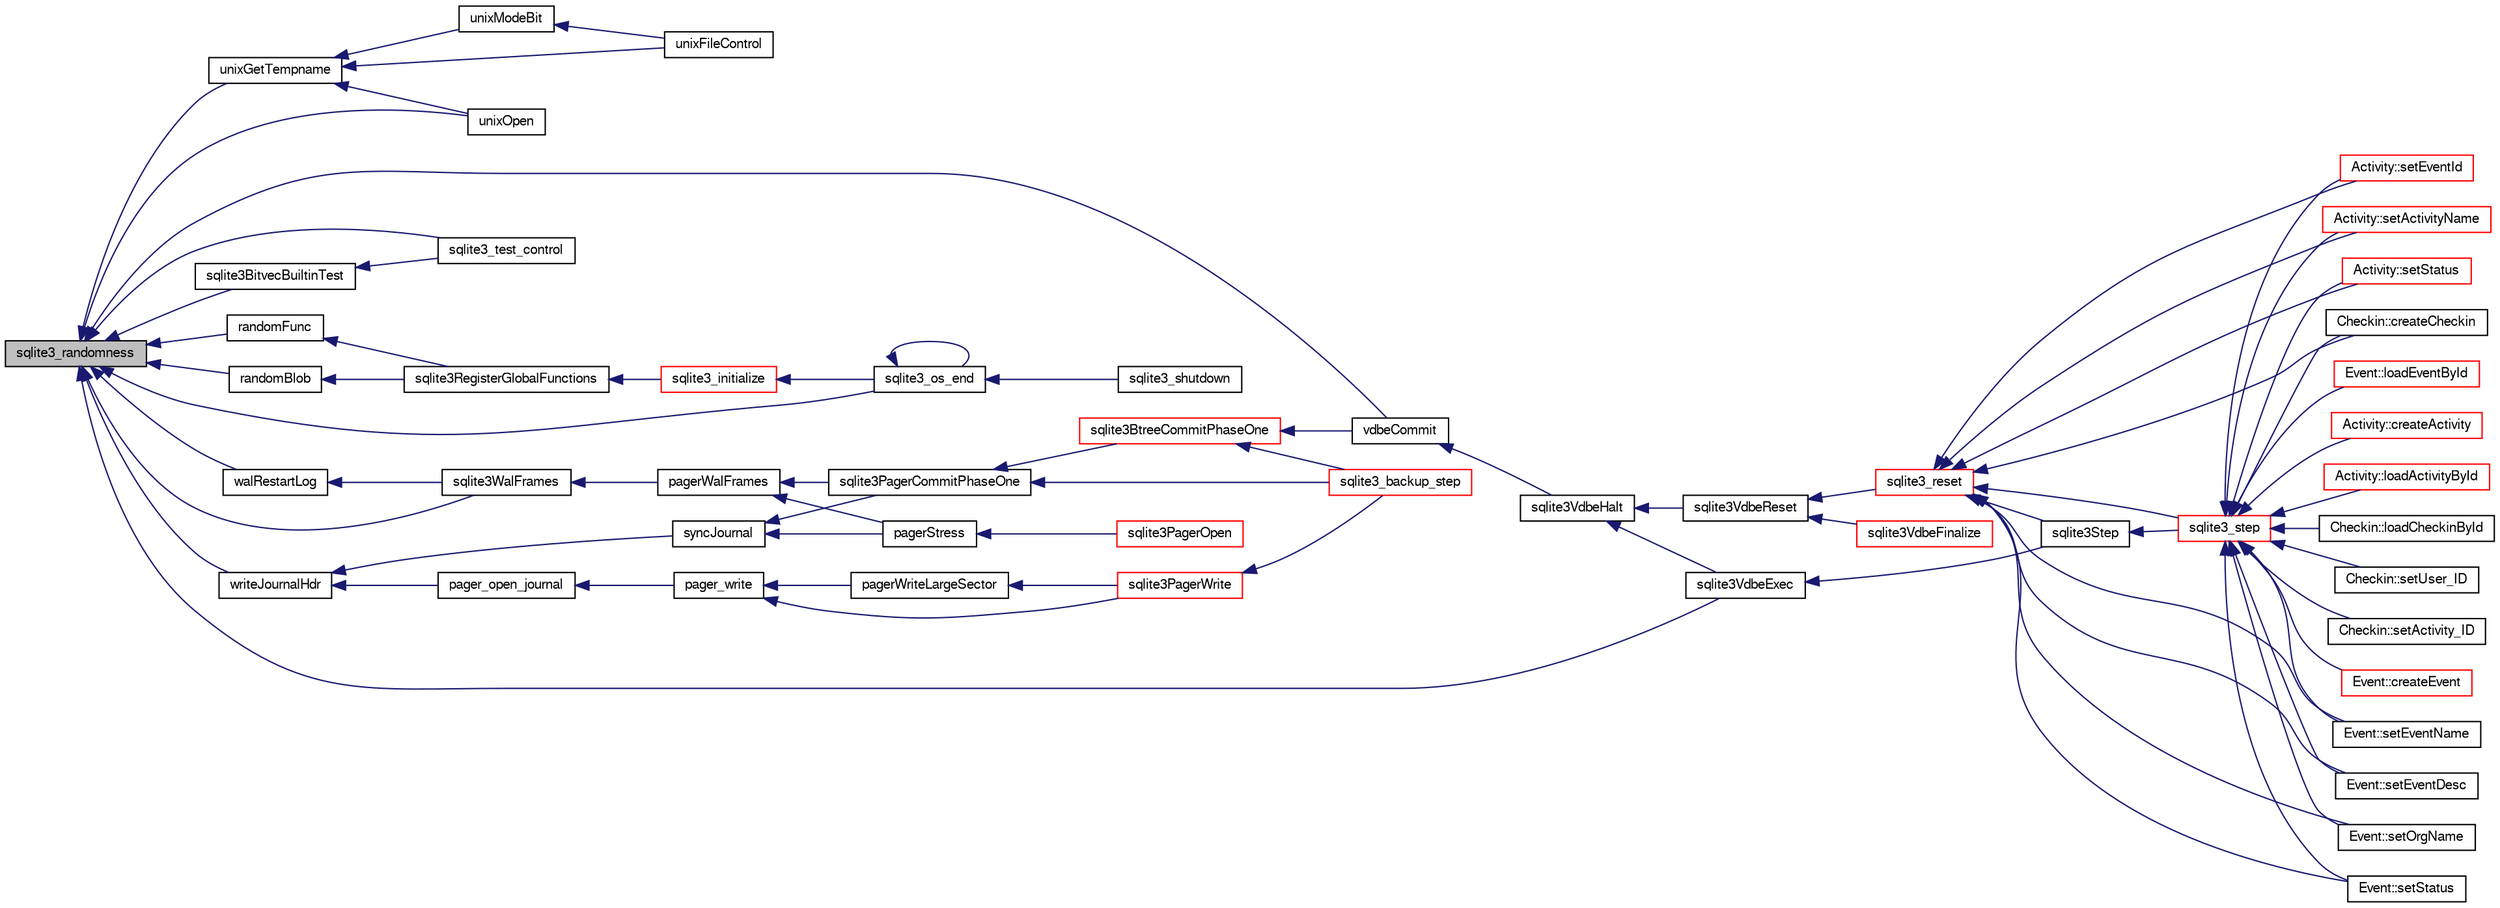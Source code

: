 digraph "sqlite3_randomness"
{
  edge [fontname="FreeSans",fontsize="10",labelfontname="FreeSans",labelfontsize="10"];
  node [fontname="FreeSans",fontsize="10",shape=record];
  rankdir="LR";
  Node58860 [label="sqlite3_randomness",height=0.2,width=0.4,color="black", fillcolor="grey75", style="filled", fontcolor="black"];
  Node58860 -> Node58861 [dir="back",color="midnightblue",fontsize="10",style="solid",fontname="FreeSans"];
  Node58861 [label="unixGetTempname",height=0.2,width=0.4,color="black", fillcolor="white", style="filled",URL="$sqlite3_8c.html#ad53f02dff404aec729bd406c00998d12"];
  Node58861 -> Node58862 [dir="back",color="midnightblue",fontsize="10",style="solid",fontname="FreeSans"];
  Node58862 [label="unixModeBit",height=0.2,width=0.4,color="black", fillcolor="white", style="filled",URL="$sqlite3_8c.html#a2508a74b47b850a9f5a559a28681f394"];
  Node58862 -> Node58863 [dir="back",color="midnightblue",fontsize="10",style="solid",fontname="FreeSans"];
  Node58863 [label="unixFileControl",height=0.2,width=0.4,color="black", fillcolor="white", style="filled",URL="$sqlite3_8c.html#ad71f213fa385cc58f307cefd953c03ae"];
  Node58861 -> Node58863 [dir="back",color="midnightblue",fontsize="10",style="solid",fontname="FreeSans"];
  Node58861 -> Node58864 [dir="back",color="midnightblue",fontsize="10",style="solid",fontname="FreeSans"];
  Node58864 [label="unixOpen",height=0.2,width=0.4,color="black", fillcolor="white", style="filled",URL="$sqlite3_8c.html#a8ed5efc47b6e14f7805cd1bb9b215775"];
  Node58860 -> Node58864 [dir="back",color="midnightblue",fontsize="10",style="solid",fontname="FreeSans"];
  Node58860 -> Node58865 [dir="back",color="midnightblue",fontsize="10",style="solid",fontname="FreeSans"];
  Node58865 [label="sqlite3_os_end",height=0.2,width=0.4,color="black", fillcolor="white", style="filled",URL="$sqlite3_8h.html#a2288c95881ecca13d994e42b6a958906"];
  Node58865 -> Node58865 [dir="back",color="midnightblue",fontsize="10",style="solid",fontname="FreeSans"];
  Node58865 -> Node58866 [dir="back",color="midnightblue",fontsize="10",style="solid",fontname="FreeSans"];
  Node58866 [label="sqlite3_shutdown",height=0.2,width=0.4,color="black", fillcolor="white", style="filled",URL="$sqlite3_8h.html#aeaf9947fe863ba3d3aca061475e3af2e"];
  Node58860 -> Node58867 [dir="back",color="midnightblue",fontsize="10",style="solid",fontname="FreeSans"];
  Node58867 [label="sqlite3BitvecBuiltinTest",height=0.2,width=0.4,color="black", fillcolor="white", style="filled",URL="$sqlite3_8c.html#a9b4e3e921ce1ede6f10a9106c034ff9b"];
  Node58867 -> Node58868 [dir="back",color="midnightblue",fontsize="10",style="solid",fontname="FreeSans"];
  Node58868 [label="sqlite3_test_control",height=0.2,width=0.4,color="black", fillcolor="white", style="filled",URL="$sqlite3_8h.html#a3d90fdf0f259711a4e3822e12cd86106"];
  Node58860 -> Node58869 [dir="back",color="midnightblue",fontsize="10",style="solid",fontname="FreeSans"];
  Node58869 [label="writeJournalHdr",height=0.2,width=0.4,color="black", fillcolor="white", style="filled",URL="$sqlite3_8c.html#a0b0a4fa9c3fe997aaa565b1e438acca7"];
  Node58869 -> Node58870 [dir="back",color="midnightblue",fontsize="10",style="solid",fontname="FreeSans"];
  Node58870 [label="syncJournal",height=0.2,width=0.4,color="black", fillcolor="white", style="filled",URL="$sqlite3_8c.html#a53f9f2b680d397f110a892f8931623c6"];
  Node58870 -> Node58871 [dir="back",color="midnightblue",fontsize="10",style="solid",fontname="FreeSans"];
  Node58871 [label="pagerStress",height=0.2,width=0.4,color="black", fillcolor="white", style="filled",URL="$sqlite3_8c.html#abb21a3a371038e9e3e69af0f21a1b386"];
  Node58871 -> Node58872 [dir="back",color="midnightblue",fontsize="10",style="solid",fontname="FreeSans"];
  Node58872 [label="sqlite3PagerOpen",height=0.2,width=0.4,color="red", fillcolor="white", style="filled",URL="$sqlite3_8c.html#a5b4a74e8a1754922c482b7af19b30611"];
  Node58870 -> Node59140 [dir="back",color="midnightblue",fontsize="10",style="solid",fontname="FreeSans"];
  Node59140 [label="sqlite3PagerCommitPhaseOne",height=0.2,width=0.4,color="black", fillcolor="white", style="filled",URL="$sqlite3_8c.html#a2baf986bff9120486e9acc5951494ea7"];
  Node59140 -> Node59141 [dir="back",color="midnightblue",fontsize="10",style="solid",fontname="FreeSans"];
  Node59141 [label="sqlite3BtreeCommitPhaseOne",height=0.2,width=0.4,color="red", fillcolor="white", style="filled",URL="$sqlite3_8c.html#ae266cba101e64ad99a166f237532e262"];
  Node59141 -> Node59087 [dir="back",color="midnightblue",fontsize="10",style="solid",fontname="FreeSans"];
  Node59087 [label="sqlite3_backup_step",height=0.2,width=0.4,color="red", fillcolor="white", style="filled",URL="$sqlite3_8h.html#a1699b75e98d082eebc465a9e64c35269"];
  Node59141 -> Node59143 [dir="back",color="midnightblue",fontsize="10",style="solid",fontname="FreeSans"];
  Node59143 [label="vdbeCommit",height=0.2,width=0.4,color="black", fillcolor="white", style="filled",URL="$sqlite3_8c.html#a5d7f1e0625451b987728f600cfe1b92d"];
  Node59143 -> Node59093 [dir="back",color="midnightblue",fontsize="10",style="solid",fontname="FreeSans"];
  Node59093 [label="sqlite3VdbeHalt",height=0.2,width=0.4,color="black", fillcolor="white", style="filled",URL="$sqlite3_8c.html#a8d1d99703d999190fbc35ecc981cb709"];
  Node59093 -> Node59094 [dir="back",color="midnightblue",fontsize="10",style="solid",fontname="FreeSans"];
  Node59094 [label="sqlite3VdbeReset",height=0.2,width=0.4,color="black", fillcolor="white", style="filled",URL="$sqlite3_8c.html#a315a913742f7267f90d46d41446353b1"];
  Node59094 -> Node59095 [dir="back",color="midnightblue",fontsize="10",style="solid",fontname="FreeSans"];
  Node59095 [label="sqlite3VdbeFinalize",height=0.2,width=0.4,color="red", fillcolor="white", style="filled",URL="$sqlite3_8c.html#af81e0c8d03b71610d3a826469f67bbd4"];
  Node59094 -> Node59102 [dir="back",color="midnightblue",fontsize="10",style="solid",fontname="FreeSans"];
  Node59102 [label="sqlite3_reset",height=0.2,width=0.4,color="red", fillcolor="white", style="filled",URL="$sqlite3_8h.html#a758efebc2e95694959ab0e74b397984c"];
  Node59102 -> Node58882 [dir="back",color="midnightblue",fontsize="10",style="solid",fontname="FreeSans"];
  Node58882 [label="Activity::setEventId",height=0.2,width=0.4,color="red", fillcolor="white", style="filled",URL="$classActivity.html#adb1d0fd0d08f473e068f0a4086bfa9ca"];
  Node59102 -> Node58883 [dir="back",color="midnightblue",fontsize="10",style="solid",fontname="FreeSans"];
  Node58883 [label="Activity::setActivityName",height=0.2,width=0.4,color="red", fillcolor="white", style="filled",URL="$classActivity.html#a62dc3737b33915a36086f9dd26d16a81"];
  Node59102 -> Node58884 [dir="back",color="midnightblue",fontsize="10",style="solid",fontname="FreeSans"];
  Node58884 [label="Activity::setStatus",height=0.2,width=0.4,color="red", fillcolor="white", style="filled",URL="$classActivity.html#af618135a7738f4d2a7ee147a8ef912ea"];
  Node59102 -> Node58885 [dir="back",color="midnightblue",fontsize="10",style="solid",fontname="FreeSans"];
  Node58885 [label="Checkin::createCheckin",height=0.2,width=0.4,color="black", fillcolor="white", style="filled",URL="$classCheckin.html#a4e40acdf7fff0e607f6de4f24f3a163c"];
  Node59102 -> Node58891 [dir="back",color="midnightblue",fontsize="10",style="solid",fontname="FreeSans"];
  Node58891 [label="Event::setEventName",height=0.2,width=0.4,color="black", fillcolor="white", style="filled",URL="$classEvent.html#a10596b6ca077df05184e30d62b08729d"];
  Node59102 -> Node58892 [dir="back",color="midnightblue",fontsize="10",style="solid",fontname="FreeSans"];
  Node58892 [label="Event::setEventDesc",height=0.2,width=0.4,color="black", fillcolor="white", style="filled",URL="$classEvent.html#ae36b8377dcae792f1c5c4726024c981b"];
  Node59102 -> Node58893 [dir="back",color="midnightblue",fontsize="10",style="solid",fontname="FreeSans"];
  Node58893 [label="Event::setOrgName",height=0.2,width=0.4,color="black", fillcolor="white", style="filled",URL="$classEvent.html#a19aac0f776bd764563a54977656cf680"];
  Node59102 -> Node58894 [dir="back",color="midnightblue",fontsize="10",style="solid",fontname="FreeSans"];
  Node58894 [label="Event::setStatus",height=0.2,width=0.4,color="black", fillcolor="white", style="filled",URL="$classEvent.html#ab0a6b9285af0f4172eb841e2b80f8972"];
  Node59102 -> Node58875 [dir="back",color="midnightblue",fontsize="10",style="solid",fontname="FreeSans"];
  Node58875 [label="sqlite3Step",height=0.2,width=0.4,color="black", fillcolor="white", style="filled",URL="$sqlite3_8c.html#a3f2872e873e2758a4beedad1d5113554"];
  Node58875 -> Node58876 [dir="back",color="midnightblue",fontsize="10",style="solid",fontname="FreeSans"];
  Node58876 [label="sqlite3_step",height=0.2,width=0.4,color="red", fillcolor="white", style="filled",URL="$sqlite3_8h.html#ac1e491ce36b7471eb28387f7d3c74334"];
  Node58876 -> Node58877 [dir="back",color="midnightblue",fontsize="10",style="solid",fontname="FreeSans"];
  Node58877 [label="Activity::createActivity",height=0.2,width=0.4,color="red", fillcolor="white", style="filled",URL="$classActivity.html#a813cc5e52c14ab49b39014c134e3425b"];
  Node58876 -> Node58880 [dir="back",color="midnightblue",fontsize="10",style="solid",fontname="FreeSans"];
  Node58880 [label="Activity::loadActivityById",height=0.2,width=0.4,color="red", fillcolor="white", style="filled",URL="$classActivity.html#abe4ffb4f08a47212ebf9013259d9e7fd"];
  Node58876 -> Node58882 [dir="back",color="midnightblue",fontsize="10",style="solid",fontname="FreeSans"];
  Node58876 -> Node58883 [dir="back",color="midnightblue",fontsize="10",style="solid",fontname="FreeSans"];
  Node58876 -> Node58884 [dir="back",color="midnightblue",fontsize="10",style="solid",fontname="FreeSans"];
  Node58876 -> Node58885 [dir="back",color="midnightblue",fontsize="10",style="solid",fontname="FreeSans"];
  Node58876 -> Node58886 [dir="back",color="midnightblue",fontsize="10",style="solid",fontname="FreeSans"];
  Node58886 [label="Checkin::loadCheckinById",height=0.2,width=0.4,color="black", fillcolor="white", style="filled",URL="$classCheckin.html#a3461f70ea6c68475225f2a07f78a21e0"];
  Node58876 -> Node58887 [dir="back",color="midnightblue",fontsize="10",style="solid",fontname="FreeSans"];
  Node58887 [label="Checkin::setUser_ID",height=0.2,width=0.4,color="black", fillcolor="white", style="filled",URL="$classCheckin.html#a76ab640f4f912876dbebf183db5359c6"];
  Node58876 -> Node58888 [dir="back",color="midnightblue",fontsize="10",style="solid",fontname="FreeSans"];
  Node58888 [label="Checkin::setActivity_ID",height=0.2,width=0.4,color="black", fillcolor="white", style="filled",URL="$classCheckin.html#ab2ff3ec2604ec73a42af25874a00b232"];
  Node58876 -> Node58889 [dir="back",color="midnightblue",fontsize="10",style="solid",fontname="FreeSans"];
  Node58889 [label="Event::createEvent",height=0.2,width=0.4,color="red", fillcolor="white", style="filled",URL="$classEvent.html#a77adb9f4a46ffb32c2d931f0691f5903"];
  Node58876 -> Node58890 [dir="back",color="midnightblue",fontsize="10",style="solid",fontname="FreeSans"];
  Node58890 [label="Event::loadEventById",height=0.2,width=0.4,color="red", fillcolor="white", style="filled",URL="$classEvent.html#afa66cea33f722dbeecb69cc98fdea055"];
  Node58876 -> Node58891 [dir="back",color="midnightblue",fontsize="10",style="solid",fontname="FreeSans"];
  Node58876 -> Node58892 [dir="back",color="midnightblue",fontsize="10",style="solid",fontname="FreeSans"];
  Node58876 -> Node58893 [dir="back",color="midnightblue",fontsize="10",style="solid",fontname="FreeSans"];
  Node58876 -> Node58894 [dir="back",color="midnightblue",fontsize="10",style="solid",fontname="FreeSans"];
  Node59102 -> Node58876 [dir="back",color="midnightblue",fontsize="10",style="solid",fontname="FreeSans"];
  Node59093 -> Node58874 [dir="back",color="midnightblue",fontsize="10",style="solid",fontname="FreeSans"];
  Node58874 [label="sqlite3VdbeExec",height=0.2,width=0.4,color="black", fillcolor="white", style="filled",URL="$sqlite3_8c.html#a8ce40a614bdc56719c4d642b1e4dfb21"];
  Node58874 -> Node58875 [dir="back",color="midnightblue",fontsize="10",style="solid",fontname="FreeSans"];
  Node59140 -> Node59087 [dir="back",color="midnightblue",fontsize="10",style="solid",fontname="FreeSans"];
  Node58869 -> Node59144 [dir="back",color="midnightblue",fontsize="10",style="solid",fontname="FreeSans"];
  Node59144 [label="pager_open_journal",height=0.2,width=0.4,color="black", fillcolor="white", style="filled",URL="$sqlite3_8c.html#a9a5224f8941dc99ce19bb0eb24766d00"];
  Node59144 -> Node59145 [dir="back",color="midnightblue",fontsize="10",style="solid",fontname="FreeSans"];
  Node59145 [label="pager_write",height=0.2,width=0.4,color="black", fillcolor="white", style="filled",URL="$sqlite3_8c.html#aa5dbf1a9dcccf0aa140b04b81325517f"];
  Node59145 -> Node59146 [dir="back",color="midnightblue",fontsize="10",style="solid",fontname="FreeSans"];
  Node59146 [label="pagerWriteLargeSector",height=0.2,width=0.4,color="black", fillcolor="white", style="filled",URL="$sqlite3_8c.html#a06334f0cc1c2dc95ffe29c2359928b92"];
  Node59146 -> Node59147 [dir="back",color="midnightblue",fontsize="10",style="solid",fontname="FreeSans"];
  Node59147 [label="sqlite3PagerWrite",height=0.2,width=0.4,color="red", fillcolor="white", style="filled",URL="$sqlite3_8c.html#ad4b8aee028ee99575b0748b299e04ed0"];
  Node59147 -> Node59087 [dir="back",color="midnightblue",fontsize="10",style="solid",fontname="FreeSans"];
  Node59145 -> Node59147 [dir="back",color="midnightblue",fontsize="10",style="solid",fontname="FreeSans"];
  Node58860 -> Node59259 [dir="back",color="midnightblue",fontsize="10",style="solid",fontname="FreeSans"];
  Node59259 [label="walRestartLog",height=0.2,width=0.4,color="black", fillcolor="white", style="filled",URL="$sqlite3_8c.html#a12a2a8718a33ce32fc99f83239a4d491"];
  Node59259 -> Node59260 [dir="back",color="midnightblue",fontsize="10",style="solid",fontname="FreeSans"];
  Node59260 [label="sqlite3WalFrames",height=0.2,width=0.4,color="black", fillcolor="white", style="filled",URL="$sqlite3_8c.html#af9606aac275558d3b96c83b2bff2d717"];
  Node59260 -> Node59257 [dir="back",color="midnightblue",fontsize="10",style="solid",fontname="FreeSans"];
  Node59257 [label="pagerWalFrames",height=0.2,width=0.4,color="black", fillcolor="white", style="filled",URL="$sqlite3_8c.html#a1675dba6bfeb50d8aa8a0509103fd004"];
  Node59257 -> Node58871 [dir="back",color="midnightblue",fontsize="10",style="solid",fontname="FreeSans"];
  Node59257 -> Node59140 [dir="back",color="midnightblue",fontsize="10",style="solid",fontname="FreeSans"];
  Node58860 -> Node59260 [dir="back",color="midnightblue",fontsize="10",style="solid",fontname="FreeSans"];
  Node58860 -> Node59143 [dir="back",color="midnightblue",fontsize="10",style="solid",fontname="FreeSans"];
  Node58860 -> Node58874 [dir="back",color="midnightblue",fontsize="10",style="solid",fontname="FreeSans"];
  Node58860 -> Node59261 [dir="back",color="midnightblue",fontsize="10",style="solid",fontname="FreeSans"];
  Node59261 [label="randomFunc",height=0.2,width=0.4,color="black", fillcolor="white", style="filled",URL="$sqlite3_8c.html#a77905d2b2e1b154cf082f061cfa057dd"];
  Node59261 -> Node59262 [dir="back",color="midnightblue",fontsize="10",style="solid",fontname="FreeSans"];
  Node59262 [label="sqlite3RegisterGlobalFunctions",height=0.2,width=0.4,color="black", fillcolor="white", style="filled",URL="$sqlite3_8c.html#a9f75bd111010f29e1b8d74344473c4ec"];
  Node59262 -> Node59263 [dir="back",color="midnightblue",fontsize="10",style="solid",fontname="FreeSans"];
  Node59263 [label="sqlite3_initialize",height=0.2,width=0.4,color="red", fillcolor="white", style="filled",URL="$sqlite3_8h.html#ab0c0ee2d5d4cf8b28e9572296a8861df"];
  Node59263 -> Node58865 [dir="back",color="midnightblue",fontsize="10",style="solid",fontname="FreeSans"];
  Node58860 -> Node59649 [dir="back",color="midnightblue",fontsize="10",style="solid",fontname="FreeSans"];
  Node59649 [label="randomBlob",height=0.2,width=0.4,color="black", fillcolor="white", style="filled",URL="$sqlite3_8c.html#a2b058708f7f26feb80fce84c3e375d64"];
  Node59649 -> Node59262 [dir="back",color="midnightblue",fontsize="10",style="solid",fontname="FreeSans"];
  Node58860 -> Node58868 [dir="back",color="midnightblue",fontsize="10",style="solid",fontname="FreeSans"];
}
